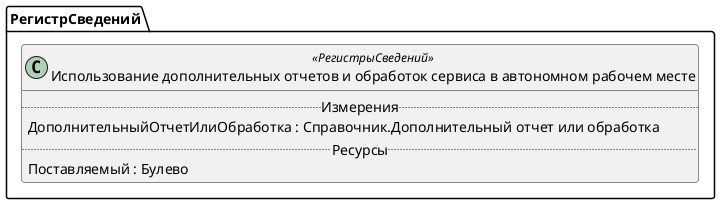 ﻿@startuml ИспользованиеДополнительныхОтчетовИОбработокСервисаВАвтономномРабочемМесте
'!include templates.wsd
'..\include templates.wsd
class РегистрСведений.ИспользованиеДополнительныхОтчетовИОбработокСервисаВАвтономномРабочемМесте as "Использование дополнительных отчетов и обработок сервиса в автономном рабочем месте" <<РегистрыСведений>>
{
..Измерения..
ДополнительныйОтчетИлиОбработка : Справочник.Дополнительный отчет или обработка
..Ресурсы..
Поставляемый : Булево
}
@enduml
